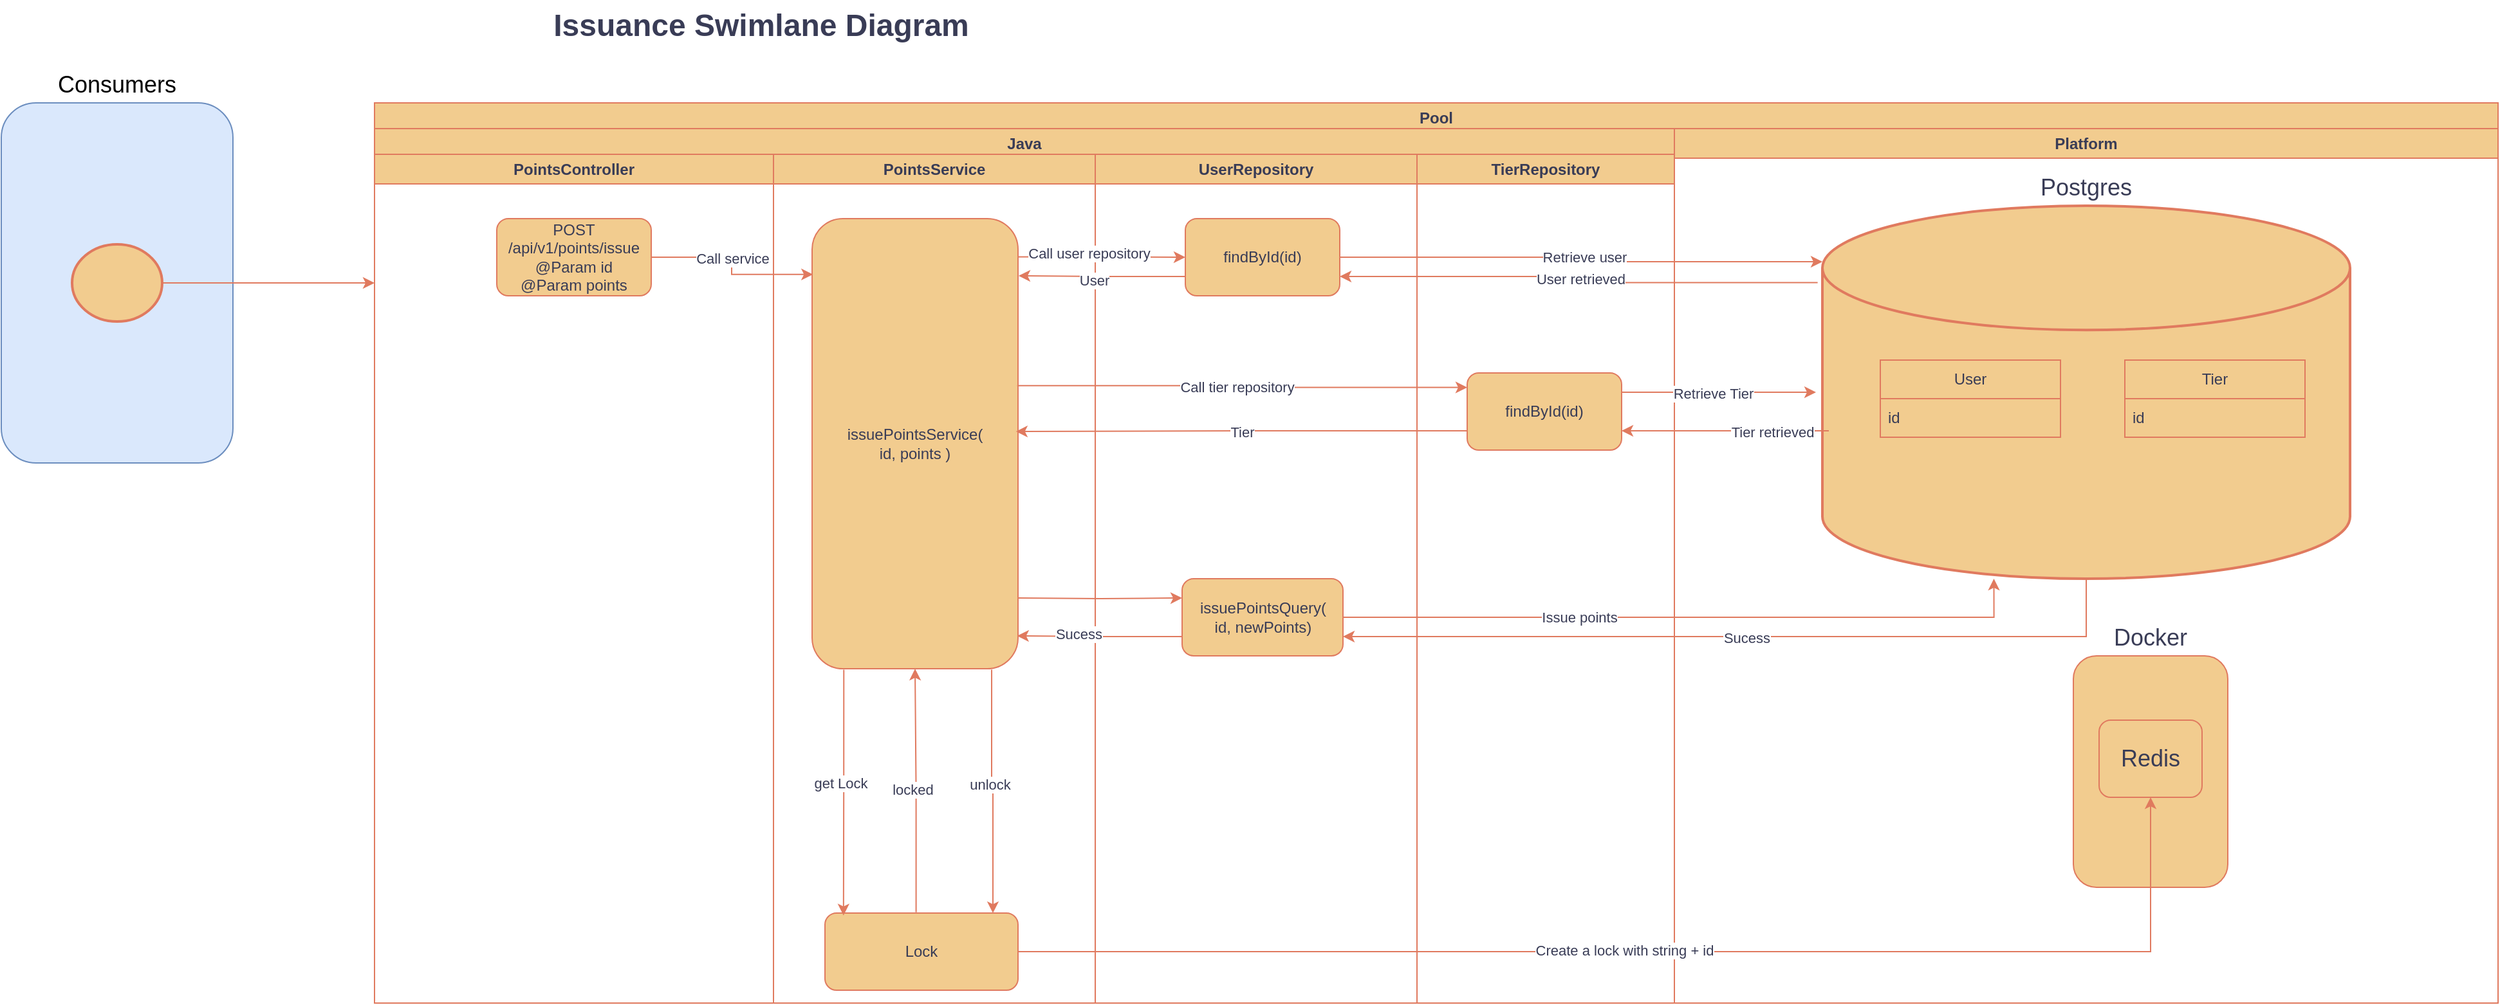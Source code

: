<mxfile version="24.5.5" type="github">
  <diagram id="prtHgNgQTEPvFCAcTncT" name="Page-1">
    <mxGraphModel dx="1509" dy="796" grid="1" gridSize="10" guides="1" tooltips="1" connect="1" arrows="1" fold="1" page="1" pageScale="1" pageWidth="1169" pageHeight="827" math="0" shadow="0">
      <root>
        <mxCell id="0" />
        <mxCell id="1" parent="0" />
        <mxCell id="Q3Qc4RJNEyqU-LYfuUZ3-5" value="Pool" style="swimlane;whiteSpace=wrap;html=1;strokeColor=#E07A5F;fontColor=#393C56;fillColor=#F2CC8F;" vertex="1" parent="1">
          <mxGeometry x="320" y="80" width="1650" height="700" as="geometry" />
        </mxCell>
        <mxCell id="Q3Qc4RJNEyqU-LYfuUZ3-9" value="Platform" style="swimlane;whiteSpace=wrap;html=1;strokeColor=#E07A5F;fontColor=#393C56;fillColor=#F2CC8F;startSize=23;" vertex="1" parent="Q3Qc4RJNEyqU-LYfuUZ3-5">
          <mxGeometry x="1010" y="20" width="640" height="680" as="geometry" />
        </mxCell>
        <mxCell id="Q3Qc4RJNEyqU-LYfuUZ3-10" value="&lt;font style=&quot;font-size: 18px;&quot;&gt;Postgres&lt;/font&gt;" style="strokeWidth=2;html=1;shape=mxgraph.flowchart.database;whiteSpace=wrap;strokeColor=#E07A5F;fontColor=#393C56;fillColor=#F2CC8F;labelPosition=center;verticalLabelPosition=top;align=center;verticalAlign=bottom;" vertex="1" parent="Q3Qc4RJNEyqU-LYfuUZ3-9">
          <mxGeometry x="115" y="60" width="410" height="290" as="geometry" />
        </mxCell>
        <mxCell id="Q3Qc4RJNEyqU-LYfuUZ3-16" value="&lt;font style=&quot;font-size: 18px;&quot;&gt;Docker&lt;/font&gt;" style="rounded=1;whiteSpace=wrap;html=1;strokeColor=#E07A5F;fontColor=#393C56;fillColor=#F2CC8F;labelPosition=center;verticalLabelPosition=top;align=center;verticalAlign=bottom;" vertex="1" parent="Q3Qc4RJNEyqU-LYfuUZ3-9">
          <mxGeometry x="310" y="410" width="120" height="180" as="geometry" />
        </mxCell>
        <mxCell id="Q3Qc4RJNEyqU-LYfuUZ3-17" value="&lt;font style=&quot;font-size: 18px;&quot;&gt;Redis&lt;/font&gt;" style="rounded=1;whiteSpace=wrap;html=1;strokeColor=#E07A5F;fontColor=#393C56;fillColor=#F2CC8F;" vertex="1" parent="Q3Qc4RJNEyqU-LYfuUZ3-9">
          <mxGeometry x="330" y="460" width="80" height="60" as="geometry" />
        </mxCell>
        <mxCell id="Q3Qc4RJNEyqU-LYfuUZ3-19" value="User" style="swimlane;fontStyle=0;childLayout=stackLayout;horizontal=1;startSize=30;horizontalStack=0;resizeParent=1;resizeParentMax=0;resizeLast=0;collapsible=1;marginBottom=0;whiteSpace=wrap;html=1;strokeColor=#E07A5F;fontColor=#393C56;fillColor=#F2CC8F;" vertex="1" parent="Q3Qc4RJNEyqU-LYfuUZ3-9">
          <mxGeometry x="160" y="180" width="140" height="60" as="geometry" />
        </mxCell>
        <mxCell id="Q3Qc4RJNEyqU-LYfuUZ3-20" value="id&amp;nbsp;" style="text;strokeColor=none;fillColor=none;align=left;verticalAlign=middle;spacingLeft=4;spacingRight=4;overflow=hidden;points=[[0,0.5],[1,0.5]];portConstraint=eastwest;rotatable=0;whiteSpace=wrap;html=1;fontColor=#393C56;" vertex="1" parent="Q3Qc4RJNEyqU-LYfuUZ3-19">
          <mxGeometry y="30" width="140" height="30" as="geometry" />
        </mxCell>
        <mxCell id="Q3Qc4RJNEyqU-LYfuUZ3-23" value="Tier" style="swimlane;fontStyle=0;childLayout=stackLayout;horizontal=1;startSize=30;horizontalStack=0;resizeParent=1;resizeParentMax=0;resizeLast=0;collapsible=1;marginBottom=0;whiteSpace=wrap;html=1;strokeColor=#E07A5F;fontColor=#393C56;fillColor=#F2CC8F;" vertex="1" parent="Q3Qc4RJNEyqU-LYfuUZ3-9">
          <mxGeometry x="350" y="180" width="140" height="60" as="geometry" />
        </mxCell>
        <mxCell id="Q3Qc4RJNEyqU-LYfuUZ3-24" value="id&amp;nbsp;" style="text;strokeColor=none;fillColor=none;align=left;verticalAlign=middle;spacingLeft=4;spacingRight=4;overflow=hidden;points=[[0,0.5],[1,0.5]];portConstraint=eastwest;rotatable=0;whiteSpace=wrap;html=1;fontColor=#393C56;" vertex="1" parent="Q3Qc4RJNEyqU-LYfuUZ3-23">
          <mxGeometry y="30" width="140" height="30" as="geometry" />
        </mxCell>
        <mxCell id="Q3Qc4RJNEyqU-LYfuUZ3-18" value="Java" style="swimlane;whiteSpace=wrap;html=1;strokeColor=#E07A5F;fontColor=#393C56;fillColor=#F2CC8F;" vertex="1" parent="Q3Qc4RJNEyqU-LYfuUZ3-5">
          <mxGeometry y="20" width="1010" height="680" as="geometry" />
        </mxCell>
        <mxCell id="Q3Qc4RJNEyqU-LYfuUZ3-6" value="PointsController" style="swimlane;whiteSpace=wrap;html=1;strokeColor=#E07A5F;fontColor=#393C56;fillColor=#F2CC8F;" vertex="1" parent="Q3Qc4RJNEyqU-LYfuUZ3-18">
          <mxGeometry y="20" width="310" height="660" as="geometry" />
        </mxCell>
        <mxCell id="Q3Qc4RJNEyqU-LYfuUZ3-27" value="POST&lt;div&gt;/api/v1/points/issue&lt;br&gt;@Param id&lt;br&gt;@Param points&lt;/div&gt;" style="rounded=1;whiteSpace=wrap;html=1;strokeColor=#E07A5F;fontColor=#393C56;fillColor=#F2CC8F;" vertex="1" parent="Q3Qc4RJNEyqU-LYfuUZ3-6">
          <mxGeometry x="95" y="50" width="120" height="60" as="geometry" />
        </mxCell>
        <mxCell id="Q3Qc4RJNEyqU-LYfuUZ3-7" value="PointsService" style="swimlane;whiteSpace=wrap;html=1;strokeColor=#E07A5F;fontColor=#393C56;fillColor=#F2CC8F;startSize=23;" vertex="1" parent="Q3Qc4RJNEyqU-LYfuUZ3-18">
          <mxGeometry x="310" y="20" width="250" height="660" as="geometry" />
        </mxCell>
        <mxCell id="Q3Qc4RJNEyqU-LYfuUZ3-99" style="edgeStyle=orthogonalEdgeStyle;rounded=0;orthogonalLoop=1;jettySize=auto;html=1;strokeColor=#E07A5F;fontColor=#393C56;fillColor=#F2CC8F;exitX=0.872;exitY=1.002;exitDx=0;exitDy=0;entryX=0.87;entryY=0.001;entryDx=0;entryDy=0;exitPerimeter=0;entryPerimeter=0;" edge="1" parent="Q3Qc4RJNEyqU-LYfuUZ3-7" source="Q3Qc4RJNEyqU-LYfuUZ3-42" target="Q3Qc4RJNEyqU-LYfuUZ3-48">
          <mxGeometry relative="1" as="geometry">
            <mxPoint x="210" y="410" as="sourcePoint" />
            <mxPoint x="220" y="580" as="targetPoint" />
          </mxGeometry>
        </mxCell>
        <mxCell id="Q3Qc4RJNEyqU-LYfuUZ3-100" value="unlock" style="edgeLabel;html=1;align=center;verticalAlign=middle;resizable=0;points=[];strokeColor=#E07A5F;fontColor=#393C56;fillColor=#F2CC8F;" vertex="1" connectable="0" parent="Q3Qc4RJNEyqU-LYfuUZ3-99">
          <mxGeometry x="-0.062" y="-2" relative="1" as="geometry">
            <mxPoint as="offset" />
          </mxGeometry>
        </mxCell>
        <mxCell id="Q3Qc4RJNEyqU-LYfuUZ3-42" value="issuePointsService(&lt;div&gt;id, points )&lt;/div&gt;" style="rounded=1;whiteSpace=wrap;html=1;strokeColor=#E07A5F;fontColor=#393C56;fillColor=#F2CC8F;" vertex="1" parent="Q3Qc4RJNEyqU-LYfuUZ3-7">
          <mxGeometry x="30" y="50" width="160" height="350" as="geometry" />
        </mxCell>
        <mxCell id="Q3Qc4RJNEyqU-LYfuUZ3-81" style="edgeStyle=orthogonalEdgeStyle;rounded=0;orthogonalLoop=1;jettySize=auto;html=1;strokeColor=#E07A5F;fontColor=#393C56;fillColor=#F2CC8F;entryX=0.5;entryY=1;entryDx=0;entryDy=0;exitX=0.472;exitY=-0.01;exitDx=0;exitDy=0;exitPerimeter=0;" edge="1" parent="Q3Qc4RJNEyqU-LYfuUZ3-7" source="Q3Qc4RJNEyqU-LYfuUZ3-48" target="Q3Qc4RJNEyqU-LYfuUZ3-42">
          <mxGeometry relative="1" as="geometry">
            <mxPoint x="110" y="588" as="sourcePoint" />
            <mxPoint x="140" y="430" as="targetPoint" />
          </mxGeometry>
        </mxCell>
        <mxCell id="Q3Qc4RJNEyqU-LYfuUZ3-82" value="locked" style="edgeLabel;html=1;align=center;verticalAlign=middle;resizable=0;points=[];strokeColor=#E07A5F;fontColor=#393C56;fillColor=#F2CC8F;" vertex="1" connectable="0" parent="Q3Qc4RJNEyqU-LYfuUZ3-81">
          <mxGeometry x="0.012" y="2" relative="1" as="geometry">
            <mxPoint as="offset" />
          </mxGeometry>
        </mxCell>
        <mxCell id="Q3Qc4RJNEyqU-LYfuUZ3-48" value="Lock" style="rounded=1;whiteSpace=wrap;html=1;strokeColor=#E07A5F;fontColor=#393C56;fillColor=#F2CC8F;" vertex="1" parent="Q3Qc4RJNEyqU-LYfuUZ3-7">
          <mxGeometry x="40" y="590" width="150" height="60" as="geometry" />
        </mxCell>
        <mxCell id="Q3Qc4RJNEyqU-LYfuUZ3-64" style="edgeStyle=orthogonalEdgeStyle;rounded=0;orthogonalLoop=1;jettySize=auto;html=1;strokeColor=#E07A5F;fontColor=#393C56;fillColor=#F2CC8F;exitX=0.154;exitY=1.002;exitDx=0;exitDy=0;exitPerimeter=0;entryX=0.096;entryY=0.031;entryDx=0;entryDy=0;entryPerimeter=0;" edge="1" parent="Q3Qc4RJNEyqU-LYfuUZ3-7" source="Q3Qc4RJNEyqU-LYfuUZ3-42" target="Q3Qc4RJNEyqU-LYfuUZ3-48">
          <mxGeometry relative="1" as="geometry">
            <mxPoint x="167" y="400" as="sourcePoint" />
            <mxPoint x="50" y="590" as="targetPoint" />
          </mxGeometry>
        </mxCell>
        <mxCell id="Q3Qc4RJNEyqU-LYfuUZ3-65" value="get Lock" style="edgeLabel;html=1;align=center;verticalAlign=middle;resizable=0;points=[];strokeColor=#E07A5F;fontColor=#393C56;fillColor=#F2CC8F;" vertex="1" connectable="0" parent="Q3Qc4RJNEyqU-LYfuUZ3-64">
          <mxGeometry x="-0.079" y="-3" relative="1" as="geometry">
            <mxPoint as="offset" />
          </mxGeometry>
        </mxCell>
        <mxCell id="Q3Qc4RJNEyqU-LYfuUZ3-8" value="UserRepository" style="swimlane;whiteSpace=wrap;html=1;strokeColor=#E07A5F;fontColor=#393C56;fillColor=#F2CC8F;" vertex="1" parent="Q3Qc4RJNEyqU-LYfuUZ3-18">
          <mxGeometry x="560" y="20" width="250" height="660" as="geometry" />
        </mxCell>
        <mxCell id="Q3Qc4RJNEyqU-LYfuUZ3-46" value="findById(id)" style="rounded=1;whiteSpace=wrap;html=1;strokeColor=#E07A5F;fontColor=#393C56;fillColor=#F2CC8F;" vertex="1" parent="Q3Qc4RJNEyqU-LYfuUZ3-8">
          <mxGeometry x="70" y="50" width="120" height="60" as="geometry" />
        </mxCell>
        <mxCell id="Q3Qc4RJNEyqU-LYfuUZ3-91" value="issuePointsQuery(&lt;div&gt;id, newPoints)&lt;/div&gt;" style="rounded=1;whiteSpace=wrap;html=1;strokeColor=#E07A5F;fontColor=#393C56;fillColor=#F2CC8F;" vertex="1" parent="Q3Qc4RJNEyqU-LYfuUZ3-8">
          <mxGeometry x="67.5" y="330" width="125" height="60" as="geometry" />
        </mxCell>
        <mxCell id="Q3Qc4RJNEyqU-LYfuUZ3-43" style="edgeStyle=orthogonalEdgeStyle;rounded=0;orthogonalLoop=1;jettySize=auto;html=1;exitX=1;exitY=0.5;exitDx=0;exitDy=0;entryX=0.004;entryY=0.124;entryDx=0;entryDy=0;strokeColor=#E07A5F;fontColor=#393C56;fillColor=#F2CC8F;entryPerimeter=0;" edge="1" parent="Q3Qc4RJNEyqU-LYfuUZ3-18" source="Q3Qc4RJNEyqU-LYfuUZ3-27" target="Q3Qc4RJNEyqU-LYfuUZ3-42">
          <mxGeometry relative="1" as="geometry" />
        </mxCell>
        <mxCell id="Q3Qc4RJNEyqU-LYfuUZ3-68" value="Call service" style="edgeLabel;html=1;align=center;verticalAlign=middle;resizable=0;points=[];strokeColor=#E07A5F;fontColor=#393C56;fillColor=#F2CC8F;" vertex="1" connectable="0" parent="Q3Qc4RJNEyqU-LYfuUZ3-43">
          <mxGeometry x="-0.092" relative="1" as="geometry">
            <mxPoint as="offset" />
          </mxGeometry>
        </mxCell>
        <mxCell id="Q3Qc4RJNEyqU-LYfuUZ3-57" value="TierRepository" style="swimlane;whiteSpace=wrap;html=1;strokeColor=#E07A5F;fontColor=#393C56;fillColor=#F2CC8F;" vertex="1" parent="Q3Qc4RJNEyqU-LYfuUZ3-18">
          <mxGeometry x="810" y="20" width="200" height="660" as="geometry" />
        </mxCell>
        <mxCell id="Q3Qc4RJNEyqU-LYfuUZ3-59" value="findById(id)" style="rounded=1;whiteSpace=wrap;html=1;strokeColor=#E07A5F;fontColor=#393C56;fillColor=#F2CC8F;" vertex="1" parent="Q3Qc4RJNEyqU-LYfuUZ3-57">
          <mxGeometry x="39" y="170" width="120" height="60" as="geometry" />
        </mxCell>
        <mxCell id="Q3Qc4RJNEyqU-LYfuUZ3-71" style="edgeStyle=orthogonalEdgeStyle;rounded=0;orthogonalLoop=1;jettySize=auto;html=1;exitX=1.003;exitY=0.085;exitDx=0;exitDy=0;entryX=0;entryY=0.5;entryDx=0;entryDy=0;strokeColor=#E07A5F;fontColor=#393C56;fillColor=#F2CC8F;exitPerimeter=0;" edge="1" parent="Q3Qc4RJNEyqU-LYfuUZ3-18" source="Q3Qc4RJNEyqU-LYfuUZ3-42" target="Q3Qc4RJNEyqU-LYfuUZ3-46">
          <mxGeometry relative="1" as="geometry" />
        </mxCell>
        <mxCell id="Q3Qc4RJNEyqU-LYfuUZ3-73" value="Call user repository" style="edgeLabel;html=1;align=center;verticalAlign=middle;resizable=0;points=[];strokeColor=#E07A5F;fontColor=#393C56;fillColor=#F2CC8F;" vertex="1" connectable="0" parent="Q3Qc4RJNEyqU-LYfuUZ3-71">
          <mxGeometry x="-0.167" y="3" relative="1" as="geometry">
            <mxPoint as="offset" />
          </mxGeometry>
        </mxCell>
        <mxCell id="Q3Qc4RJNEyqU-LYfuUZ3-78" style="edgeStyle=orthogonalEdgeStyle;rounded=0;orthogonalLoop=1;jettySize=auto;html=1;exitX=0;exitY=0.75;exitDx=0;exitDy=0;strokeColor=#E07A5F;fontColor=#393C56;fillColor=#F2CC8F;entryX=1.003;entryY=0.127;entryDx=0;entryDy=0;entryPerimeter=0;" edge="1" parent="Q3Qc4RJNEyqU-LYfuUZ3-18" source="Q3Qc4RJNEyqU-LYfuUZ3-46" target="Q3Qc4RJNEyqU-LYfuUZ3-42">
          <mxGeometry relative="1" as="geometry">
            <mxPoint x="501" y="138" as="targetPoint" />
          </mxGeometry>
        </mxCell>
        <mxCell id="Q3Qc4RJNEyqU-LYfuUZ3-79" value="User" style="edgeLabel;html=1;align=center;verticalAlign=middle;resizable=0;points=[];strokeColor=#E07A5F;fontColor=#393C56;fillColor=#F2CC8F;" vertex="1" connectable="0" parent="Q3Qc4RJNEyqU-LYfuUZ3-78">
          <mxGeometry x="0.102" y="3" relative="1" as="geometry">
            <mxPoint as="offset" />
          </mxGeometry>
        </mxCell>
        <mxCell id="Q3Qc4RJNEyqU-LYfuUZ3-83" style="edgeStyle=orthogonalEdgeStyle;rounded=0;orthogonalLoop=1;jettySize=auto;html=1;exitX=0.996;exitY=0.371;exitDx=0;exitDy=0;strokeColor=#E07A5F;fontColor=#393C56;fillColor=#F2CC8F;entryX=0;entryY=0.188;entryDx=0;entryDy=0;entryPerimeter=0;exitPerimeter=0;" edge="1" parent="Q3Qc4RJNEyqU-LYfuUZ3-18" source="Q3Qc4RJNEyqU-LYfuUZ3-42" target="Q3Qc4RJNEyqU-LYfuUZ3-59">
          <mxGeometry relative="1" as="geometry">
            <mxPoint x="850" y="170" as="targetPoint" />
          </mxGeometry>
        </mxCell>
        <mxCell id="Q3Qc4RJNEyqU-LYfuUZ3-85" value="Call tier repository" style="edgeLabel;html=1;align=center;verticalAlign=middle;resizable=0;points=[];strokeColor=#E07A5F;fontColor=#393C56;fillColor=#F2CC8F;" vertex="1" connectable="0" parent="Q3Qc4RJNEyqU-LYfuUZ3-83">
          <mxGeometry x="-0.024" y="-1" relative="1" as="geometry">
            <mxPoint x="-1" as="offset" />
          </mxGeometry>
        </mxCell>
        <mxCell id="Q3Qc4RJNEyqU-LYfuUZ3-89" style="edgeStyle=orthogonalEdgeStyle;rounded=0;orthogonalLoop=1;jettySize=auto;html=1;exitX=0;exitY=0.75;exitDx=0;exitDy=0;strokeColor=#E07A5F;fontColor=#393C56;fillColor=#F2CC8F;entryX=0.99;entryY=0.473;entryDx=0;entryDy=0;entryPerimeter=0;" edge="1" parent="Q3Qc4RJNEyqU-LYfuUZ3-18" source="Q3Qc4RJNEyqU-LYfuUZ3-59" target="Q3Qc4RJNEyqU-LYfuUZ3-42">
          <mxGeometry relative="1" as="geometry">
            <mxPoint x="500" y="206" as="targetPoint" />
          </mxGeometry>
        </mxCell>
        <mxCell id="Q3Qc4RJNEyqU-LYfuUZ3-90" value="Tier" style="edgeLabel;html=1;align=center;verticalAlign=middle;resizable=0;points=[];strokeColor=#E07A5F;fontColor=#393C56;fillColor=#F2CC8F;" vertex="1" connectable="0" parent="Q3Qc4RJNEyqU-LYfuUZ3-89">
          <mxGeometry x="-0.002" relative="1" as="geometry">
            <mxPoint x="-1" as="offset" />
          </mxGeometry>
        </mxCell>
        <mxCell id="Q3Qc4RJNEyqU-LYfuUZ3-92" style="edgeStyle=orthogonalEdgeStyle;rounded=0;orthogonalLoop=1;jettySize=auto;html=1;strokeColor=#E07A5F;fontColor=#393C56;fillColor=#F2CC8F;entryX=0;entryY=0.25;entryDx=0;entryDy=0;" edge="1" parent="Q3Qc4RJNEyqU-LYfuUZ3-18" target="Q3Qc4RJNEyqU-LYfuUZ3-91">
          <mxGeometry relative="1" as="geometry">
            <mxPoint x="500" y="365" as="sourcePoint" />
            <mxPoint x="620" y="263" as="targetPoint" />
          </mxGeometry>
        </mxCell>
        <mxCell id="Q3Qc4RJNEyqU-LYfuUZ3-97" style="edgeStyle=orthogonalEdgeStyle;rounded=0;orthogonalLoop=1;jettySize=auto;html=1;exitX=0;exitY=0.75;exitDx=0;exitDy=0;strokeColor=#E07A5F;fontColor=#393C56;fillColor=#F2CC8F;entryX=0.996;entryY=0.927;entryDx=0;entryDy=0;entryPerimeter=0;" edge="1" parent="Q3Qc4RJNEyqU-LYfuUZ3-18" source="Q3Qc4RJNEyqU-LYfuUZ3-91" target="Q3Qc4RJNEyqU-LYfuUZ3-42">
          <mxGeometry relative="1" as="geometry">
            <mxPoint x="510" y="290" as="targetPoint" />
          </mxGeometry>
        </mxCell>
        <mxCell id="Q3Qc4RJNEyqU-LYfuUZ3-98" value="Sucess" style="edgeLabel;html=1;align=center;verticalAlign=middle;resizable=0;points=[];strokeColor=#E07A5F;fontColor=#393C56;fillColor=#F2CC8F;" vertex="1" connectable="0" parent="Q3Qc4RJNEyqU-LYfuUZ3-97">
          <mxGeometry x="0.265" y="-2" relative="1" as="geometry">
            <mxPoint as="offset" />
          </mxGeometry>
        </mxCell>
        <mxCell id="Q3Qc4RJNEyqU-LYfuUZ3-66" style="edgeStyle=orthogonalEdgeStyle;rounded=0;orthogonalLoop=1;jettySize=auto;html=1;exitX=1;exitY=0.5;exitDx=0;exitDy=0;entryX=0.5;entryY=1;entryDx=0;entryDy=0;strokeColor=#E07A5F;fontColor=#393C56;fillColor=#F2CC8F;" edge="1" parent="Q3Qc4RJNEyqU-LYfuUZ3-5" source="Q3Qc4RJNEyqU-LYfuUZ3-48" target="Q3Qc4RJNEyqU-LYfuUZ3-17">
          <mxGeometry relative="1" as="geometry" />
        </mxCell>
        <mxCell id="Q3Qc4RJNEyqU-LYfuUZ3-67" value="Create a lock with string + id" style="edgeLabel;html=1;align=center;verticalAlign=middle;resizable=0;points=[];strokeColor=#E07A5F;fontColor=#393C56;fillColor=#F2CC8F;" vertex="1" connectable="0" parent="Q3Qc4RJNEyqU-LYfuUZ3-66">
          <mxGeometry x="-0.059" y="1" relative="1" as="geometry">
            <mxPoint as="offset" />
          </mxGeometry>
        </mxCell>
        <mxCell id="Q3Qc4RJNEyqU-LYfuUZ3-74" style="edgeStyle=orthogonalEdgeStyle;rounded=0;orthogonalLoop=1;jettySize=auto;html=1;exitX=1;exitY=0.5;exitDx=0;exitDy=0;entryX=0;entryY=0.15;entryDx=0;entryDy=0;entryPerimeter=0;strokeColor=#E07A5F;fontColor=#393C56;fillColor=#F2CC8F;" edge="1" parent="Q3Qc4RJNEyqU-LYfuUZ3-5" source="Q3Qc4RJNEyqU-LYfuUZ3-46" target="Q3Qc4RJNEyqU-LYfuUZ3-10">
          <mxGeometry relative="1" as="geometry" />
        </mxCell>
        <mxCell id="Q3Qc4RJNEyqU-LYfuUZ3-75" value="Retrieve user" style="edgeLabel;html=1;align=center;verticalAlign=middle;resizable=0;points=[];strokeColor=#E07A5F;fontColor=#393C56;fillColor=#F2CC8F;" vertex="1" connectable="0" parent="Q3Qc4RJNEyqU-LYfuUZ3-74">
          <mxGeometry x="-0.008" y="2" relative="1" as="geometry">
            <mxPoint as="offset" />
          </mxGeometry>
        </mxCell>
        <mxCell id="Q3Qc4RJNEyqU-LYfuUZ3-76" style="edgeStyle=orthogonalEdgeStyle;rounded=0;orthogonalLoop=1;jettySize=auto;html=1;exitX=-0.009;exitY=0.206;exitDx=0;exitDy=0;exitPerimeter=0;entryX=1;entryY=0.75;entryDx=0;entryDy=0;strokeColor=#E07A5F;fontColor=#393C56;fillColor=#F2CC8F;" edge="1" parent="Q3Qc4RJNEyqU-LYfuUZ3-5" source="Q3Qc4RJNEyqU-LYfuUZ3-10" target="Q3Qc4RJNEyqU-LYfuUZ3-46">
          <mxGeometry relative="1" as="geometry" />
        </mxCell>
        <mxCell id="Q3Qc4RJNEyqU-LYfuUZ3-77" value="User retrieved" style="edgeLabel;html=1;align=center;verticalAlign=middle;resizable=0;points=[];strokeColor=#E07A5F;fontColor=#393C56;fillColor=#F2CC8F;" vertex="1" connectable="0" parent="Q3Qc4RJNEyqU-LYfuUZ3-76">
          <mxGeometry x="-0.005" y="1" relative="1" as="geometry">
            <mxPoint as="offset" />
          </mxGeometry>
        </mxCell>
        <mxCell id="Q3Qc4RJNEyqU-LYfuUZ3-84" style="edgeStyle=orthogonalEdgeStyle;rounded=0;orthogonalLoop=1;jettySize=auto;html=1;exitX=1;exitY=0.25;exitDx=0;exitDy=0;strokeColor=#E07A5F;fontColor=#393C56;fillColor=#F2CC8F;" edge="1" parent="Q3Qc4RJNEyqU-LYfuUZ3-5" source="Q3Qc4RJNEyqU-LYfuUZ3-59">
          <mxGeometry relative="1" as="geometry">
            <mxPoint x="1120" y="225" as="targetPoint" />
          </mxGeometry>
        </mxCell>
        <mxCell id="Q3Qc4RJNEyqU-LYfuUZ3-86" value="Retrieve Tier" style="edgeLabel;html=1;align=center;verticalAlign=middle;resizable=0;points=[];strokeColor=#E07A5F;fontColor=#393C56;fillColor=#F2CC8F;" vertex="1" connectable="0" parent="Q3Qc4RJNEyqU-LYfuUZ3-84">
          <mxGeometry x="-0.052" y="-1" relative="1" as="geometry">
            <mxPoint x="-1" as="offset" />
          </mxGeometry>
        </mxCell>
        <mxCell id="Q3Qc4RJNEyqU-LYfuUZ3-87" style="edgeStyle=orthogonalEdgeStyle;rounded=0;orthogonalLoop=1;jettySize=auto;html=1;strokeColor=#E07A5F;fontColor=#393C56;fillColor=#F2CC8F;" edge="1" parent="Q3Qc4RJNEyqU-LYfuUZ3-5">
          <mxGeometry relative="1" as="geometry">
            <mxPoint x="1130" y="255" as="sourcePoint" />
            <mxPoint x="969" y="255" as="targetPoint" />
          </mxGeometry>
        </mxCell>
        <mxCell id="Q3Qc4RJNEyqU-LYfuUZ3-88" value="Tier retrieved" style="edgeLabel;html=1;align=center;verticalAlign=middle;resizable=0;points=[];strokeColor=#E07A5F;fontColor=#393C56;fillColor=#F2CC8F;" vertex="1" connectable="0" parent="Q3Qc4RJNEyqU-LYfuUZ3-87">
          <mxGeometry x="-0.46" relative="1" as="geometry">
            <mxPoint x="-1" y="1" as="offset" />
          </mxGeometry>
        </mxCell>
        <mxCell id="Q3Qc4RJNEyqU-LYfuUZ3-93" style="edgeStyle=orthogonalEdgeStyle;rounded=0;orthogonalLoop=1;jettySize=auto;html=1;exitX=1;exitY=0.5;exitDx=0;exitDy=0;entryX=0.325;entryY=1;entryDx=0;entryDy=0;entryPerimeter=0;strokeColor=#E07A5F;fontColor=#393C56;fillColor=#F2CC8F;" edge="1" parent="Q3Qc4RJNEyqU-LYfuUZ3-5" source="Q3Qc4RJNEyqU-LYfuUZ3-91" target="Q3Qc4RJNEyqU-LYfuUZ3-10">
          <mxGeometry relative="1" as="geometry" />
        </mxCell>
        <mxCell id="Q3Qc4RJNEyqU-LYfuUZ3-94" value="Issue points" style="edgeLabel;html=1;align=center;verticalAlign=middle;resizable=0;points=[];strokeColor=#E07A5F;fontColor=#393C56;fillColor=#F2CC8F;" vertex="1" connectable="0" parent="Q3Qc4RJNEyqU-LYfuUZ3-93">
          <mxGeometry x="-0.315" relative="1" as="geometry">
            <mxPoint as="offset" />
          </mxGeometry>
        </mxCell>
        <mxCell id="Q3Qc4RJNEyqU-LYfuUZ3-95" style="edgeStyle=orthogonalEdgeStyle;rounded=0;orthogonalLoop=1;jettySize=auto;html=1;exitX=0.5;exitY=1;exitDx=0;exitDy=0;exitPerimeter=0;entryX=1;entryY=0.75;entryDx=0;entryDy=0;strokeColor=#E07A5F;fontColor=#393C56;fillColor=#F2CC8F;" edge="1" parent="Q3Qc4RJNEyqU-LYfuUZ3-5" source="Q3Qc4RJNEyqU-LYfuUZ3-10" target="Q3Qc4RJNEyqU-LYfuUZ3-91">
          <mxGeometry relative="1" as="geometry" />
        </mxCell>
        <mxCell id="Q3Qc4RJNEyqU-LYfuUZ3-96" value="Sucess" style="edgeLabel;html=1;align=center;verticalAlign=middle;resizable=0;points=[];strokeColor=#E07A5F;fontColor=#393C56;fillColor=#F2CC8F;" vertex="1" connectable="0" parent="Q3Qc4RJNEyqU-LYfuUZ3-95">
          <mxGeometry x="-0.006" y="1" relative="1" as="geometry">
            <mxPoint as="offset" />
          </mxGeometry>
        </mxCell>
        <mxCell id="Q3Qc4RJNEyqU-LYfuUZ3-12" value="&lt;font style=&quot;font-size: 18px;&quot;&gt;Consumers&lt;/font&gt;" style="rounded=1;whiteSpace=wrap;html=1;strokeColor=#6c8ebf;fillColor=#dae8fc;labelPosition=center;verticalLabelPosition=top;align=center;verticalAlign=bottom;" vertex="1" parent="1">
          <mxGeometry x="30" y="80" width="180" height="280" as="geometry" />
        </mxCell>
        <mxCell id="Q3Qc4RJNEyqU-LYfuUZ3-14" style="edgeStyle=orthogonalEdgeStyle;rounded=0;orthogonalLoop=1;jettySize=auto;html=1;exitX=1;exitY=0.5;exitDx=0;exitDy=0;exitPerimeter=0;strokeColor=#E07A5F;fontColor=#393C56;fillColor=#F2CC8F;" edge="1" parent="1" source="Q3Qc4RJNEyqU-LYfuUZ3-13">
          <mxGeometry relative="1" as="geometry">
            <mxPoint x="320" y="220" as="targetPoint" />
          </mxGeometry>
        </mxCell>
        <mxCell id="Q3Qc4RJNEyqU-LYfuUZ3-13" value="" style="strokeWidth=2;html=1;shape=mxgraph.flowchart.start_2;whiteSpace=wrap;strokeColor=#E07A5F;fontColor=#393C56;fillColor=#F2CC8F;" vertex="1" parent="1">
          <mxGeometry x="85" y="190" width="70" height="60" as="geometry" />
        </mxCell>
        <mxCell id="Q3Qc4RJNEyqU-LYfuUZ3-15" value="&lt;b style=&quot;&quot;&gt;&lt;font style=&quot;font-size: 24px;&quot;&gt;Issuance Swimlane Diagram&lt;/font&gt;&lt;/b&gt;" style="text;html=1;align=center;verticalAlign=middle;resizable=0;points=[];autosize=1;strokeColor=none;fillColor=none;fontColor=#393C56;" vertex="1" parent="1">
          <mxGeometry x="445" width="350" height="40" as="geometry" />
        </mxCell>
      </root>
    </mxGraphModel>
  </diagram>
</mxfile>
